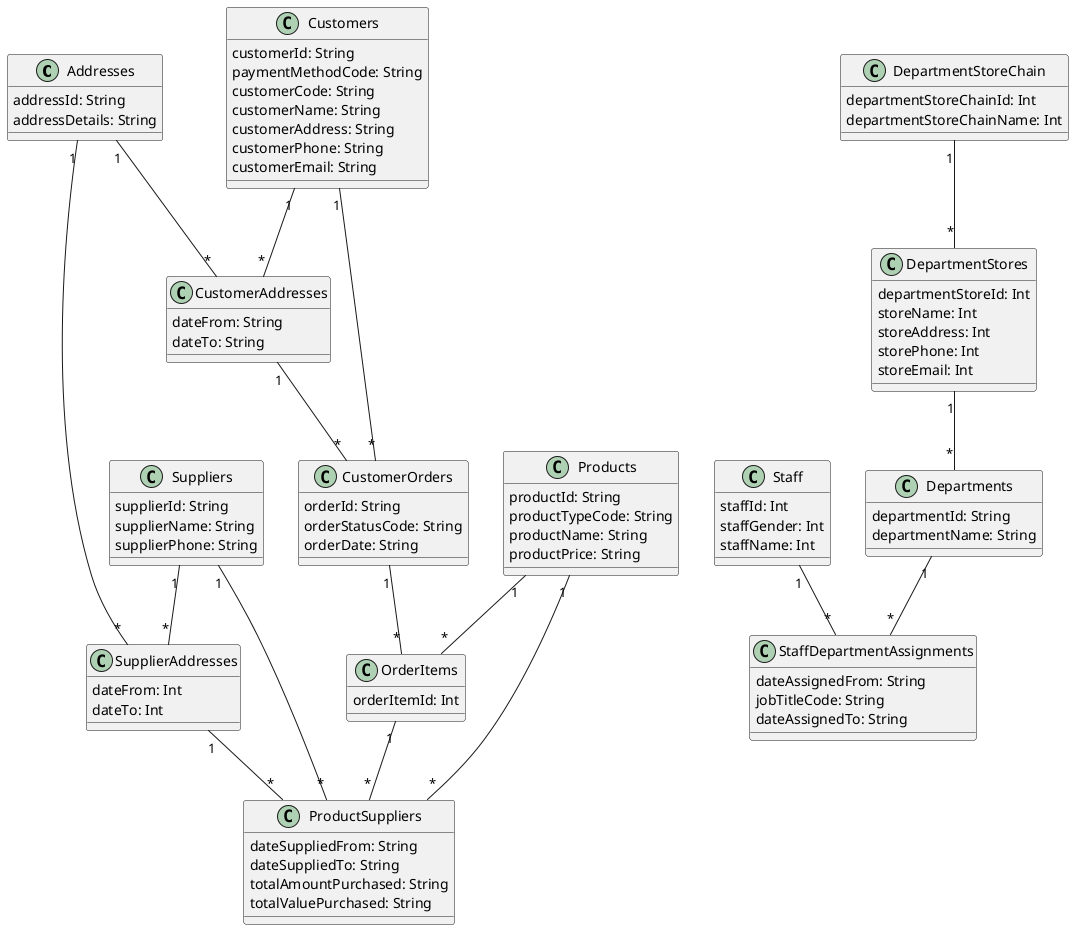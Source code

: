 @startuml "DepartmentStore"


class Addresses{
  addressId: String
  addressDetails: String
}

class Staff{
  staffId: Int
  staffGender: Int
  staffName: Int
}

class Suppliers{
  supplierId: String
  supplierName: String
  supplierPhone: String
}

class DepartmentStoreChain{
  departmentStoreChainId: Int
  departmentStoreChainName: Int
}

class Customers{
  customerId: String
  paymentMethodCode: String
  customerCode: String
  customerName: String
  customerAddress: String
  customerPhone: String
  customerEmail: String
}

class Products{
  productId: String
  productTypeCode: String
  productName: String
  productPrice: String
}

class SupplierAddresses{
  dateFrom: Int
  dateTo: Int
}

class CustomerAddresses{
  dateFrom: String
  dateTo: String
}

class CustomerOrders{
  orderId: String
  orderStatusCode: String
  orderDate: String
}

class DepartmentStores{
  departmentStoreId: Int
  storeName: Int
  storeAddress: Int
  storePhone: Int
  storeEmail: Int
}

class Departments{
  departmentId: String
  departmentName: String
}

class OrderItems{
  orderItemId: Int
}

class ProductSuppliers{
  dateSuppliedFrom: String
  dateSuppliedTo: String
  totalAmountPurchased: String
  totalValuePurchased: String
}

class StaffDepartmentAssignments{
  dateAssignedFrom: String
  jobTitleCode: String
  dateAssignedTo: String
}



Addresses "1" -- "*" CustomerAddresses

Addresses "1" -- "*" SupplierAddresses

Staff "1" -- "*" StaffDepartmentAssignments

Suppliers "1" -- "*" ProductSuppliers

Suppliers "1" -- "*" SupplierAddresses

DepartmentStoreChain "1" -- "*" DepartmentStores

Customers "1" -- "*" CustomerAddresses

Customers "1" -- "*" CustomerOrders

Products "1" -- "*" ProductSuppliers

Products "1" -- "*" OrderItems

SupplierAddresses "1" -- "*" ProductSuppliers

CustomerAddresses "1" -- "*" CustomerOrders

CustomerOrders "1" -- "*" OrderItems

DepartmentStores "1" -- "*" Departments

Departments "1" -- "*" StaffDepartmentAssignments

OrderItems "1" -- "*" ProductSuppliers


@enduml